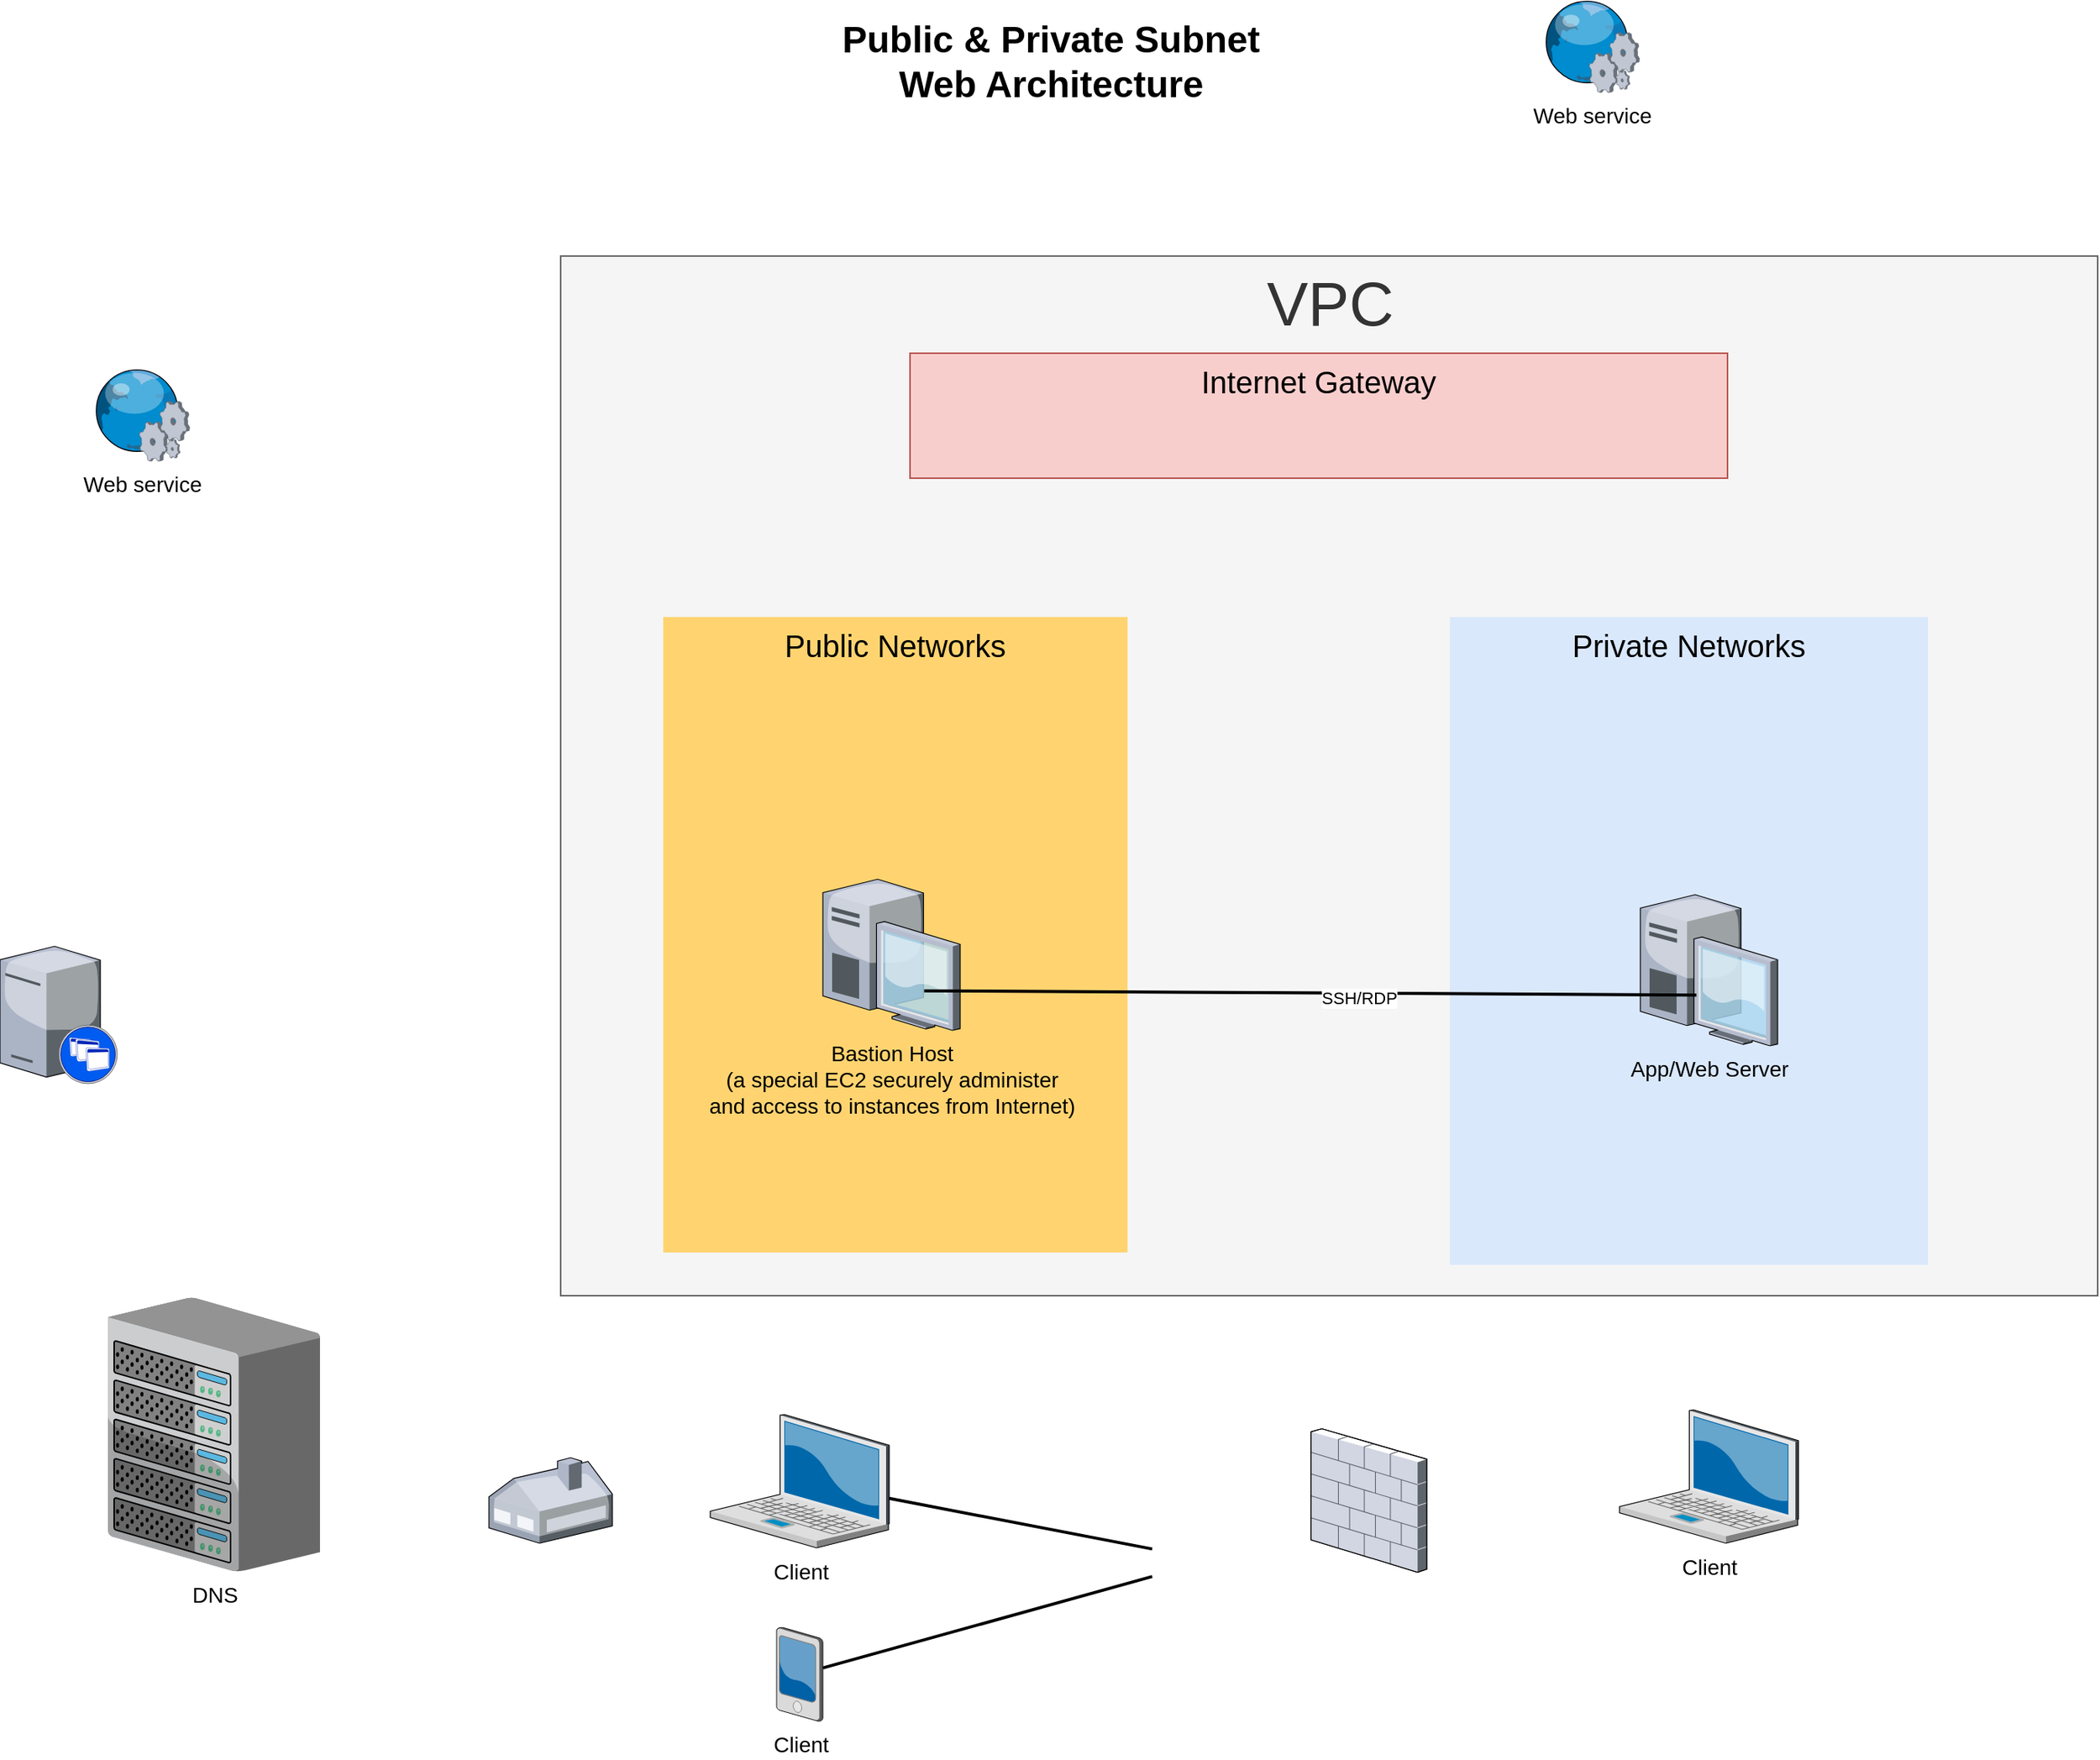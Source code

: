<mxfile version="21.3.7" type="github">
  <diagram name="Page-1" id="e3a06f82-3646-2815-327d-82caf3d4e204">
    <mxGraphModel dx="3873.5" dy="1369" grid="1" gridSize="10" guides="1" tooltips="1" connect="1" arrows="1" fold="1" page="1" pageScale="1.5" pageWidth="1169" pageHeight="826" background="none" math="0" shadow="0">
      <root>
        <mxCell id="0" style=";html=1;" />
        <mxCell id="1" style=";html=1;" parent="0" />
        <mxCell id="6a7d8f32e03d9370-58" value="&lt;font style=&quot;font-size: 40px;&quot;&gt;VPC&lt;/font&gt;" style="whiteSpace=wrap;html=1;fontSize=14;verticalAlign=top;fillColor=#f5f5f5;fontColor=#333333;strokeColor=#666666;" parent="1" vertex="1">
          <mxGeometry x="253.5" y="176" width="996.5" height="674" as="geometry" />
        </mxCell>
        <mxCell id="6a7d8f32e03d9370-57" value="&lt;font style=&quot;font-size: 20px;&quot;&gt;Public&amp;nbsp;Networks&lt;/font&gt;" style="whiteSpace=wrap;html=1;fillColor=#FFD470;gradientColor=none;fontSize=14;strokeColor=none;verticalAlign=top;" parent="1" vertex="1">
          <mxGeometry x="320" y="410" width="301" height="412" as="geometry" />
        </mxCell>
        <mxCell id="6a7d8f32e03d9370-36" style="edgeStyle=none;rounded=0;html=1;startSize=10;endSize=10;jettySize=auto;orthogonalLoop=1;fontSize=14;endArrow=none;endFill=0;strokeWidth=2;" parent="1" source="6a7d8f32e03d9370-1" edge="1">
          <mxGeometry relative="1" as="geometry">
            <mxPoint x="637" y="1014.192" as="targetPoint" />
          </mxGeometry>
        </mxCell>
        <mxCell id="6a7d8f32e03d9370-1" value="Client" style="verticalLabelPosition=bottom;aspect=fixed;html=1;verticalAlign=top;strokeColor=none;shape=mxgraph.citrix.laptop_2;fillColor=#66B2FF;gradientColor=#0066CC;fontSize=14;" parent="1" vertex="1">
          <mxGeometry x="350.5" y="927" width="116" height="86.5" as="geometry" />
        </mxCell>
        <mxCell id="6a7d8f32e03d9370-2" value="Client" style="verticalLabelPosition=bottom;aspect=fixed;html=1;verticalAlign=top;strokeColor=none;shape=mxgraph.citrix.laptop_2;fillColor=#66B2FF;gradientColor=#0066CC;fontSize=14;" parent="1" vertex="1">
          <mxGeometry x="940.0" y="924" width="116" height="86.5" as="geometry" />
        </mxCell>
        <mxCell id="6a7d8f32e03d9370-5" value="Bastion Host&lt;br&gt;(a special EC2 securely administer &lt;br&gt;and access to instances from Internet)" style="verticalLabelPosition=bottom;aspect=fixed;html=1;verticalAlign=top;strokeColor=none;shape=mxgraph.citrix.desktop;fillColor=#66B2FF;gradientColor=#0066CC;fontSize=14;" parent="1" vertex="1">
          <mxGeometry x="423.5" y="580" width="89" height="98" as="geometry" />
        </mxCell>
        <mxCell id="6a7d8f32e03d9370-37" style="edgeStyle=none;rounded=0;html=1;startSize=10;endSize=10;jettySize=auto;orthogonalLoop=1;fontSize=14;endArrow=none;endFill=0;strokeWidth=2;" parent="1" source="6a7d8f32e03d9370-6" edge="1">
          <mxGeometry relative="1" as="geometry">
            <mxPoint x="637" y="1032.052" as="targetPoint" />
          </mxGeometry>
        </mxCell>
        <mxCell id="6a7d8f32e03d9370-6" value="Client" style="verticalLabelPosition=bottom;aspect=fixed;html=1;verticalAlign=top;strokeColor=none;shape=mxgraph.citrix.pda;fillColor=#66B2FF;gradientColor=#0066CC;fontSize=14;" parent="1" vertex="1">
          <mxGeometry x="393.5" y="1065" width="30" height="61" as="geometry" />
        </mxCell>
        <mxCell id="6a7d8f32e03d9370-23" value="" style="verticalLabelPosition=bottom;aspect=fixed;html=1;verticalAlign=top;strokeColor=none;shape=mxgraph.citrix.home_office;fillColor=#66B2FF;gradientColor=#0066CC;fontSize=14;" parent="1" vertex="1">
          <mxGeometry x="207" y="955" width="80" height="55.5" as="geometry" />
        </mxCell>
        <mxCell id="6a7d8f32e03d9370-62" value="Public &amp;amp; Private Subnet&lt;br&gt;Web Architecture" style="text;strokeColor=none;fillColor=none;html=1;fontSize=24;fontStyle=1;verticalAlign=middle;align=center;" parent="1" vertex="1">
          <mxGeometry x="140" y="30" width="861" height="40" as="geometry" />
        </mxCell>
        <mxCell id="ronUoNS-gpGE2-iIif4v-1" value="" style="verticalLabelPosition=bottom;aspect=fixed;html=1;verticalAlign=top;strokeColor=none;shape=mxgraph.citrix.xenapp_server;fillColor=#66B2FF;gradientColor=#0066CC;fontSize=14;" parent="1" vertex="1">
          <mxGeometry x="-110.0" y="623.5" width="76" height="89" as="geometry" />
        </mxCell>
        <mxCell id="ronUoNS-gpGE2-iIif4v-2" value="" style="verticalLabelPosition=bottom;aspect=fixed;html=1;verticalAlign=top;strokeColor=none;shape=mxgraph.citrix.firewall;fillColor=#66B2FF;gradientColor=#0066CC;fontSize=14;" parent="1" vertex="1">
          <mxGeometry x="740" y="936.25" width="75" height="93" as="geometry" />
        </mxCell>
        <mxCell id="ronUoNS-gpGE2-iIif4v-3" value="DNS" style="verticalLabelPosition=bottom;aspect=fixed;html=1;verticalAlign=top;strokeColor=none;shape=mxgraph.citrix.chassis;fillColor=#66B2FF;gradientColor=#0066CC;fontSize=14;" parent="1" vertex="1">
          <mxGeometry x="-40" y="851.25" width="137.5" height="177.5" as="geometry" />
        </mxCell>
        <mxCell id="ronUoNS-gpGE2-iIif4v-4" value="Web service" style="verticalLabelPosition=bottom;aspect=fixed;html=1;verticalAlign=top;strokeColor=none;shape=mxgraph.citrix.web_service;fillColor=#66B2FF;gradientColor=#0066CC;fontSize=14;" parent="1" vertex="1">
          <mxGeometry x="-50" y="249" width="63" height="60" as="geometry" />
        </mxCell>
        <mxCell id="ronUoNS-gpGE2-iIif4v-8" value="Private Networks" style="whiteSpace=wrap;html=1;fillColor=#dae8fc;fontSize=20;strokeColor=none;verticalAlign=top;" parent="1" vertex="1">
          <mxGeometry x="830" y="410" width="310" height="420" as="geometry" />
        </mxCell>
        <mxCell id="ronUoNS-gpGE2-iIif4v-9" value="App/Web Server" style="verticalLabelPosition=bottom;aspect=fixed;html=1;verticalAlign=top;strokeColor=none;shape=mxgraph.citrix.desktop;fillColor=#66B2FF;gradientColor=#0066CC;fontSize=14;" parent="1" vertex="1">
          <mxGeometry x="953.5" y="590" width="89" height="98" as="geometry" />
        </mxCell>
        <mxCell id="ronUoNS-gpGE2-iIif4v-10" style="edgeStyle=none;rounded=0;html=1;startSize=10;endSize=10;jettySize=auto;orthogonalLoop=1;fontSize=14;endArrow=none;endFill=0;strokeWidth=2;exitX=0.738;exitY=0.738;exitDx=0;exitDy=0;exitPerimeter=0;entryX=0.408;entryY=0.664;entryDx=0;entryDy=0;entryPerimeter=0;" parent="1" source="6a7d8f32e03d9370-5" target="ronUoNS-gpGE2-iIif4v-9" edge="1">
          <mxGeometry relative="1" as="geometry">
            <mxPoint x="530" y="522.81" as="sourcePoint" />
            <mxPoint x="700" y="556.002" as="targetPoint" />
          </mxGeometry>
        </mxCell>
        <mxCell id="ronUoNS-gpGE2-iIif4v-11" value="SSH/RDP" style="edgeLabel;html=1;align=center;verticalAlign=middle;resizable=0;points=[];" parent="ronUoNS-gpGE2-iIif4v-10" vertex="1" connectable="0">
          <mxGeometry x="0.124" y="-3" relative="1" as="geometry">
            <mxPoint as="offset" />
          </mxGeometry>
        </mxCell>
        <mxCell id="ronUoNS-gpGE2-iIif4v-12" value="Web service" style="verticalLabelPosition=bottom;aspect=fixed;html=1;verticalAlign=top;strokeColor=none;shape=mxgraph.citrix.web_service;fillColor=#66B2FF;gradientColor=#0066CC;fontSize=14;" parent="1" vertex="1">
          <mxGeometry x="890" y="10" width="63" height="60" as="geometry" />
        </mxCell>
        <mxCell id="ronUoNS-gpGE2-iIif4v-13" value="Internet Gateway" style="whiteSpace=wrap;html=1;fillColor=#f8cecc;fontSize=20;strokeColor=#b85450;verticalAlign=top;" parent="1" vertex="1">
          <mxGeometry x="480" y="239" width="530" height="81" as="geometry" />
        </mxCell>
      </root>
    </mxGraphModel>
  </diagram>
</mxfile>

